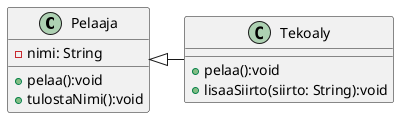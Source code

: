 @startuml
class Pelaaja {
-nimi: String
+pelaa():void
+tulostaNimi():void
}

class Tekoaly {
+pelaa():void
+lisaaSiirto(siirto: String):void
}
 
Pelaaja <|-right- Tekoaly
@enduml
